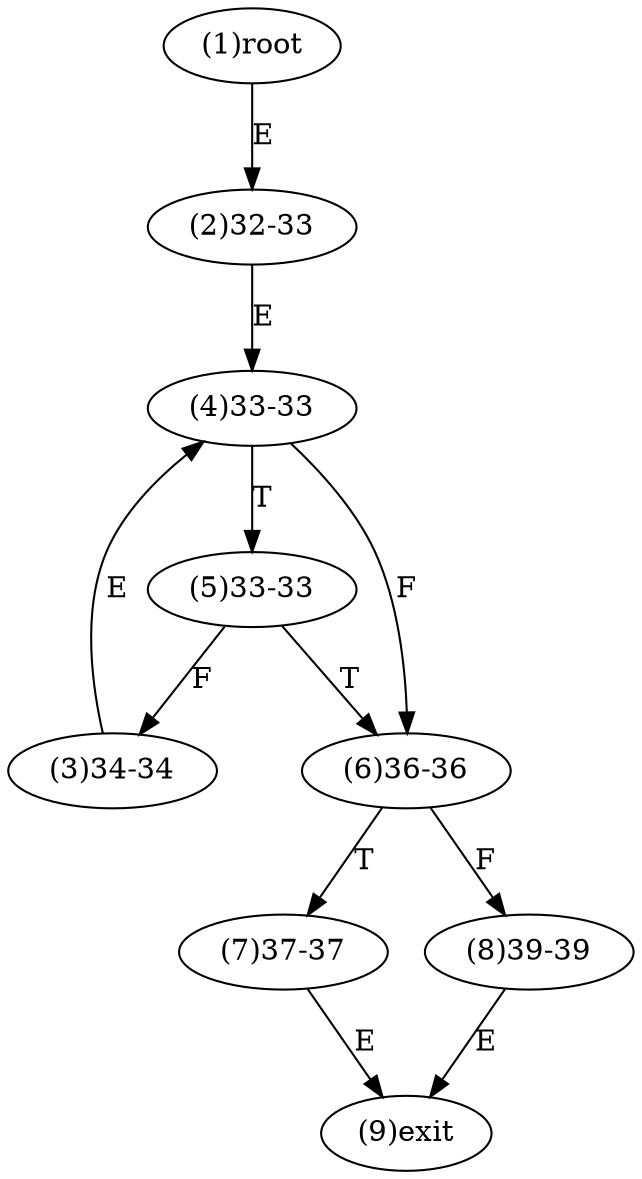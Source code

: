 digraph "" { 
1[ label="(1)root"];
2[ label="(2)32-33"];
3[ label="(3)34-34"];
4[ label="(4)33-33"];
5[ label="(5)33-33"];
6[ label="(6)36-36"];
7[ label="(7)37-37"];
8[ label="(8)39-39"];
9[ label="(9)exit"];
1->2[ label="E"];
2->4[ label="E"];
3->4[ label="E"];
4->6[ label="F"];
4->5[ label="T"];
5->3[ label="F"];
5->6[ label="T"];
6->8[ label="F"];
6->7[ label="T"];
7->9[ label="E"];
8->9[ label="E"];
}